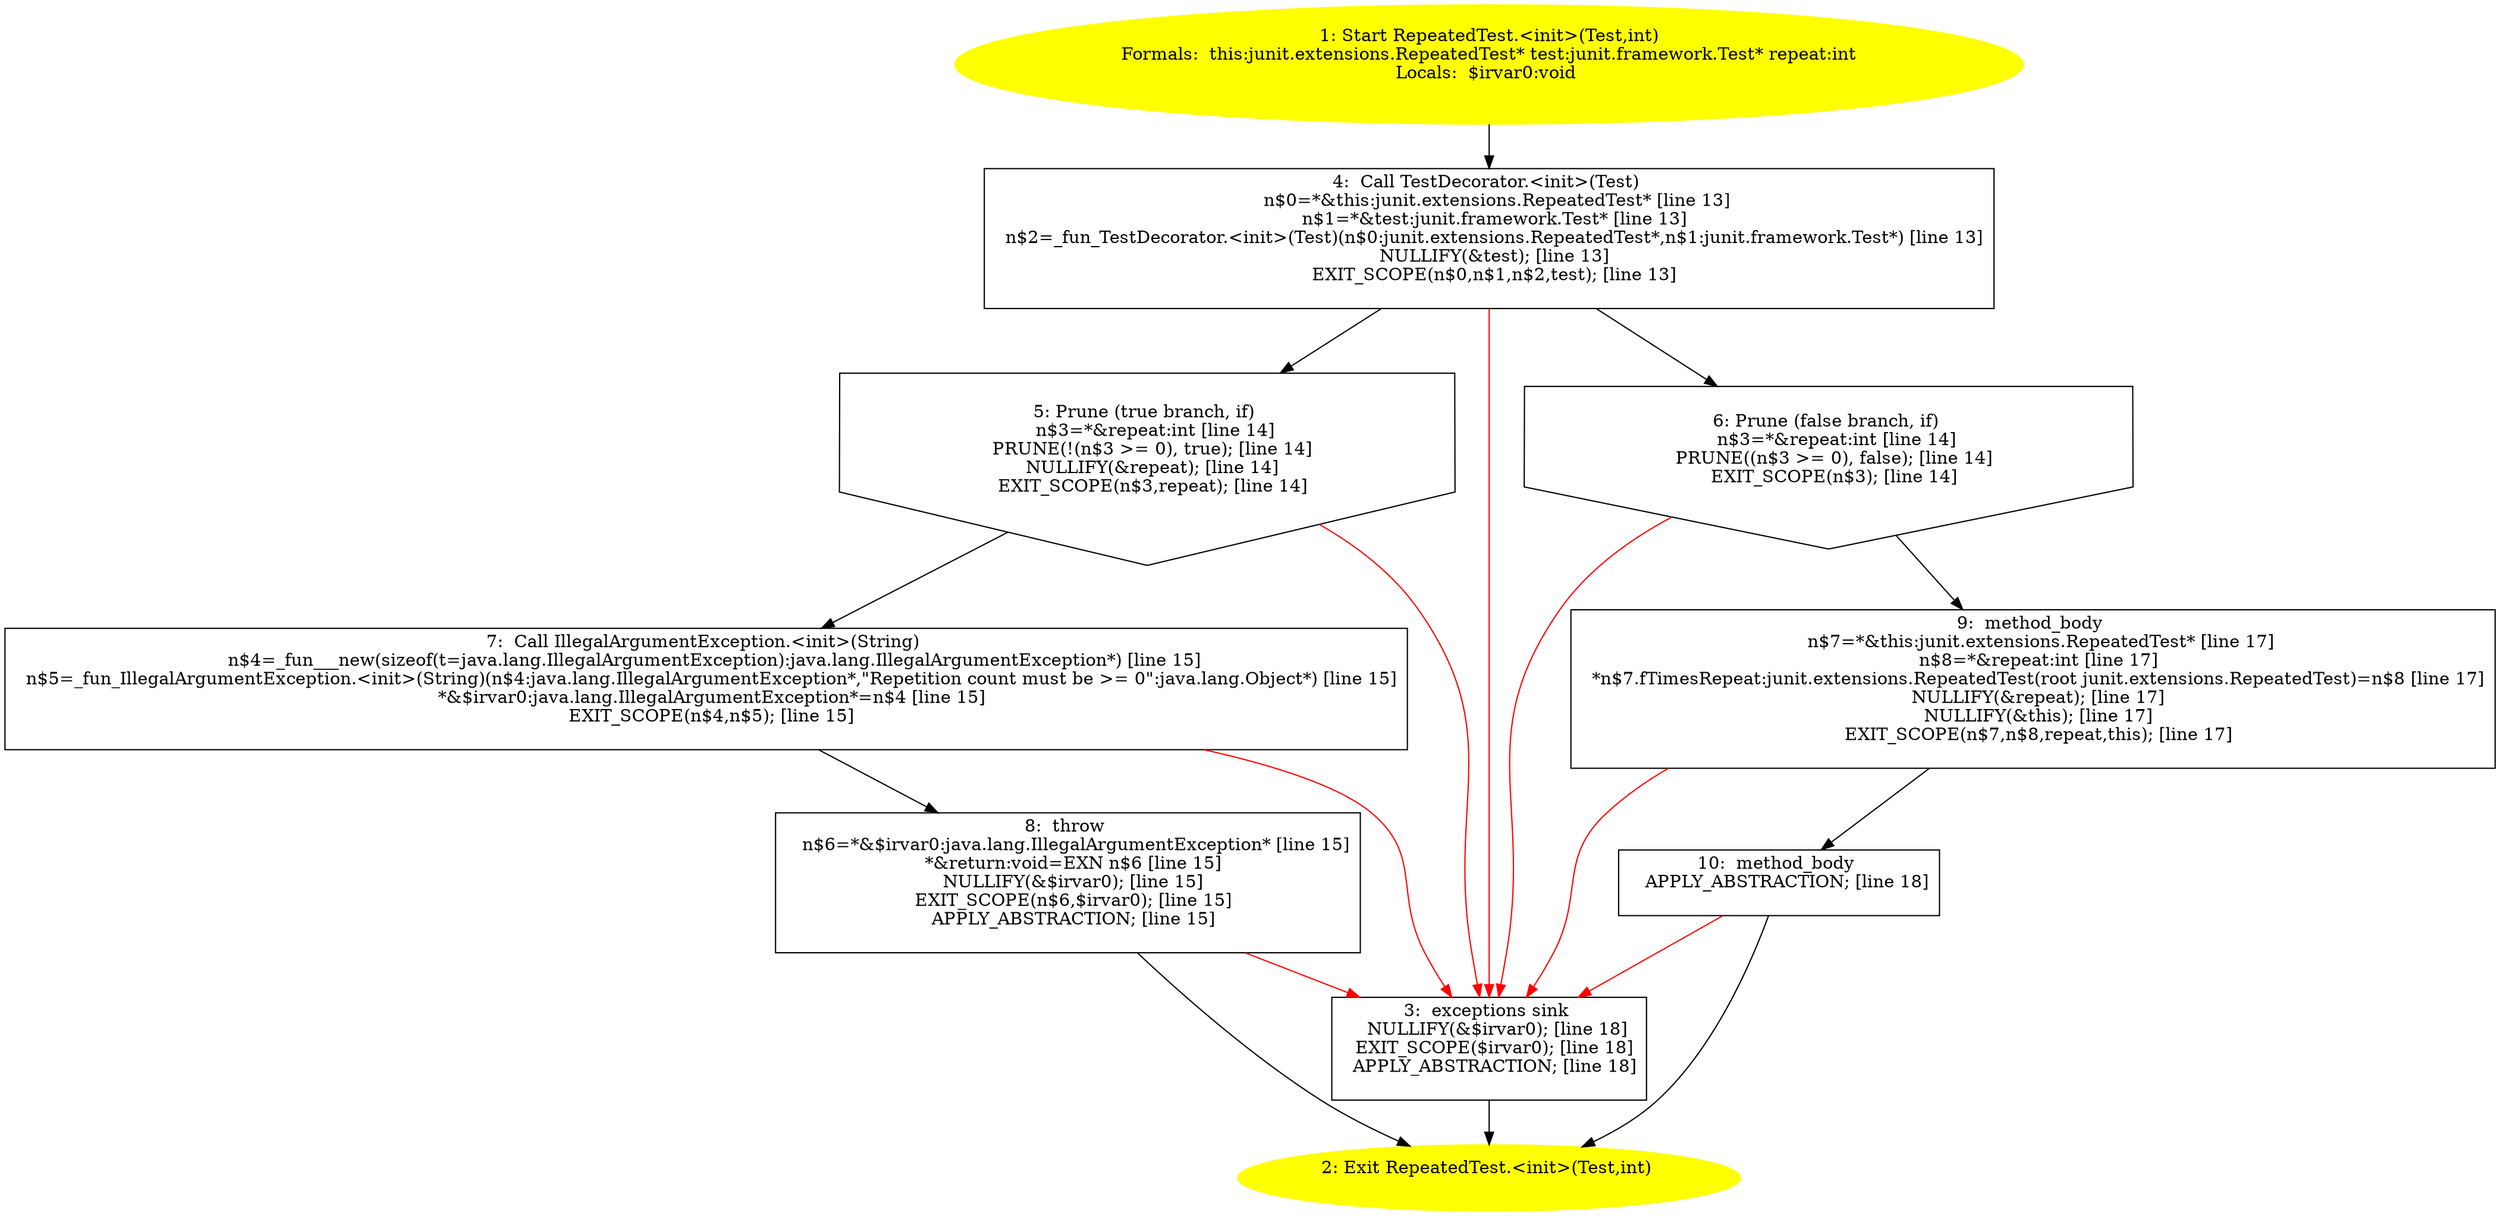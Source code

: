 /* @generated */
digraph cfg {
"junit.extensions.RepeatedTest.<init>(junit.framework.Test,int).77382fd1df64acf473fa3bf98596d1d7_1" [label="1: Start RepeatedTest.<init>(Test,int)\nFormals:  this:junit.extensions.RepeatedTest* test:junit.framework.Test* repeat:int\nLocals:  $irvar0:void \n  " color=yellow style=filled]
	

	 "junit.extensions.RepeatedTest.<init>(junit.framework.Test,int).77382fd1df64acf473fa3bf98596d1d7_1" -> "junit.extensions.RepeatedTest.<init>(junit.framework.Test,int).77382fd1df64acf473fa3bf98596d1d7_4" ;
"junit.extensions.RepeatedTest.<init>(junit.framework.Test,int).77382fd1df64acf473fa3bf98596d1d7_2" [label="2: Exit RepeatedTest.<init>(Test,int) \n  " color=yellow style=filled]
	

"junit.extensions.RepeatedTest.<init>(junit.framework.Test,int).77382fd1df64acf473fa3bf98596d1d7_3" [label="3:  exceptions sink \n   NULLIFY(&$irvar0); [line 18]\n  EXIT_SCOPE($irvar0); [line 18]\n  APPLY_ABSTRACTION; [line 18]\n " shape="box"]
	

	 "junit.extensions.RepeatedTest.<init>(junit.framework.Test,int).77382fd1df64acf473fa3bf98596d1d7_3" -> "junit.extensions.RepeatedTest.<init>(junit.framework.Test,int).77382fd1df64acf473fa3bf98596d1d7_2" ;
"junit.extensions.RepeatedTest.<init>(junit.framework.Test,int).77382fd1df64acf473fa3bf98596d1d7_4" [label="4:  Call TestDecorator.<init>(Test) \n   n$0=*&this:junit.extensions.RepeatedTest* [line 13]\n  n$1=*&test:junit.framework.Test* [line 13]\n  n$2=_fun_TestDecorator.<init>(Test)(n$0:junit.extensions.RepeatedTest*,n$1:junit.framework.Test*) [line 13]\n  NULLIFY(&test); [line 13]\n  EXIT_SCOPE(n$0,n$1,n$2,test); [line 13]\n " shape="box"]
	

	 "junit.extensions.RepeatedTest.<init>(junit.framework.Test,int).77382fd1df64acf473fa3bf98596d1d7_4" -> "junit.extensions.RepeatedTest.<init>(junit.framework.Test,int).77382fd1df64acf473fa3bf98596d1d7_5" ;
	 "junit.extensions.RepeatedTest.<init>(junit.framework.Test,int).77382fd1df64acf473fa3bf98596d1d7_4" -> "junit.extensions.RepeatedTest.<init>(junit.framework.Test,int).77382fd1df64acf473fa3bf98596d1d7_6" ;
	 "junit.extensions.RepeatedTest.<init>(junit.framework.Test,int).77382fd1df64acf473fa3bf98596d1d7_4" -> "junit.extensions.RepeatedTest.<init>(junit.framework.Test,int).77382fd1df64acf473fa3bf98596d1d7_3" [color="red" ];
"junit.extensions.RepeatedTest.<init>(junit.framework.Test,int).77382fd1df64acf473fa3bf98596d1d7_5" [label="5: Prune (true branch, if) \n   n$3=*&repeat:int [line 14]\n  PRUNE(!(n$3 >= 0), true); [line 14]\n  NULLIFY(&repeat); [line 14]\n  EXIT_SCOPE(n$3,repeat); [line 14]\n " shape="invhouse"]
	

	 "junit.extensions.RepeatedTest.<init>(junit.framework.Test,int).77382fd1df64acf473fa3bf98596d1d7_5" -> "junit.extensions.RepeatedTest.<init>(junit.framework.Test,int).77382fd1df64acf473fa3bf98596d1d7_7" ;
	 "junit.extensions.RepeatedTest.<init>(junit.framework.Test,int).77382fd1df64acf473fa3bf98596d1d7_5" -> "junit.extensions.RepeatedTest.<init>(junit.framework.Test,int).77382fd1df64acf473fa3bf98596d1d7_3" [color="red" ];
"junit.extensions.RepeatedTest.<init>(junit.framework.Test,int).77382fd1df64acf473fa3bf98596d1d7_6" [label="6: Prune (false branch, if) \n   n$3=*&repeat:int [line 14]\n  PRUNE((n$3 >= 0), false); [line 14]\n  EXIT_SCOPE(n$3); [line 14]\n " shape="invhouse"]
	

	 "junit.extensions.RepeatedTest.<init>(junit.framework.Test,int).77382fd1df64acf473fa3bf98596d1d7_6" -> "junit.extensions.RepeatedTest.<init>(junit.framework.Test,int).77382fd1df64acf473fa3bf98596d1d7_9" ;
	 "junit.extensions.RepeatedTest.<init>(junit.framework.Test,int).77382fd1df64acf473fa3bf98596d1d7_6" -> "junit.extensions.RepeatedTest.<init>(junit.framework.Test,int).77382fd1df64acf473fa3bf98596d1d7_3" [color="red" ];
"junit.extensions.RepeatedTest.<init>(junit.framework.Test,int).77382fd1df64acf473fa3bf98596d1d7_7" [label="7:  Call IllegalArgumentException.<init>(String) \n   n$4=_fun___new(sizeof(t=java.lang.IllegalArgumentException):java.lang.IllegalArgumentException*) [line 15]\n  n$5=_fun_IllegalArgumentException.<init>(String)(n$4:java.lang.IllegalArgumentException*,\"Repetition count must be >= 0\":java.lang.Object*) [line 15]\n  *&$irvar0:java.lang.IllegalArgumentException*=n$4 [line 15]\n  EXIT_SCOPE(n$4,n$5); [line 15]\n " shape="box"]
	

	 "junit.extensions.RepeatedTest.<init>(junit.framework.Test,int).77382fd1df64acf473fa3bf98596d1d7_7" -> "junit.extensions.RepeatedTest.<init>(junit.framework.Test,int).77382fd1df64acf473fa3bf98596d1d7_8" ;
	 "junit.extensions.RepeatedTest.<init>(junit.framework.Test,int).77382fd1df64acf473fa3bf98596d1d7_7" -> "junit.extensions.RepeatedTest.<init>(junit.framework.Test,int).77382fd1df64acf473fa3bf98596d1d7_3" [color="red" ];
"junit.extensions.RepeatedTest.<init>(junit.framework.Test,int).77382fd1df64acf473fa3bf98596d1d7_8" [label="8:  throw \n   n$6=*&$irvar0:java.lang.IllegalArgumentException* [line 15]\n  *&return:void=EXN n$6 [line 15]\n  NULLIFY(&$irvar0); [line 15]\n  EXIT_SCOPE(n$6,$irvar0); [line 15]\n  APPLY_ABSTRACTION; [line 15]\n " shape="box"]
	

	 "junit.extensions.RepeatedTest.<init>(junit.framework.Test,int).77382fd1df64acf473fa3bf98596d1d7_8" -> "junit.extensions.RepeatedTest.<init>(junit.framework.Test,int).77382fd1df64acf473fa3bf98596d1d7_2" ;
	 "junit.extensions.RepeatedTest.<init>(junit.framework.Test,int).77382fd1df64acf473fa3bf98596d1d7_8" -> "junit.extensions.RepeatedTest.<init>(junit.framework.Test,int).77382fd1df64acf473fa3bf98596d1d7_3" [color="red" ];
"junit.extensions.RepeatedTest.<init>(junit.framework.Test,int).77382fd1df64acf473fa3bf98596d1d7_9" [label="9:  method_body \n   n$7=*&this:junit.extensions.RepeatedTest* [line 17]\n  n$8=*&repeat:int [line 17]\n  *n$7.fTimesRepeat:junit.extensions.RepeatedTest(root junit.extensions.RepeatedTest)=n$8 [line 17]\n  NULLIFY(&repeat); [line 17]\n  NULLIFY(&this); [line 17]\n  EXIT_SCOPE(n$7,n$8,repeat,this); [line 17]\n " shape="box"]
	

	 "junit.extensions.RepeatedTest.<init>(junit.framework.Test,int).77382fd1df64acf473fa3bf98596d1d7_9" -> "junit.extensions.RepeatedTest.<init>(junit.framework.Test,int).77382fd1df64acf473fa3bf98596d1d7_10" ;
	 "junit.extensions.RepeatedTest.<init>(junit.framework.Test,int).77382fd1df64acf473fa3bf98596d1d7_9" -> "junit.extensions.RepeatedTest.<init>(junit.framework.Test,int).77382fd1df64acf473fa3bf98596d1d7_3" [color="red" ];
"junit.extensions.RepeatedTest.<init>(junit.framework.Test,int).77382fd1df64acf473fa3bf98596d1d7_10" [label="10:  method_body \n   APPLY_ABSTRACTION; [line 18]\n " shape="box"]
	

	 "junit.extensions.RepeatedTest.<init>(junit.framework.Test,int).77382fd1df64acf473fa3bf98596d1d7_10" -> "junit.extensions.RepeatedTest.<init>(junit.framework.Test,int).77382fd1df64acf473fa3bf98596d1d7_2" ;
	 "junit.extensions.RepeatedTest.<init>(junit.framework.Test,int).77382fd1df64acf473fa3bf98596d1d7_10" -> "junit.extensions.RepeatedTest.<init>(junit.framework.Test,int).77382fd1df64acf473fa3bf98596d1d7_3" [color="red" ];
}
